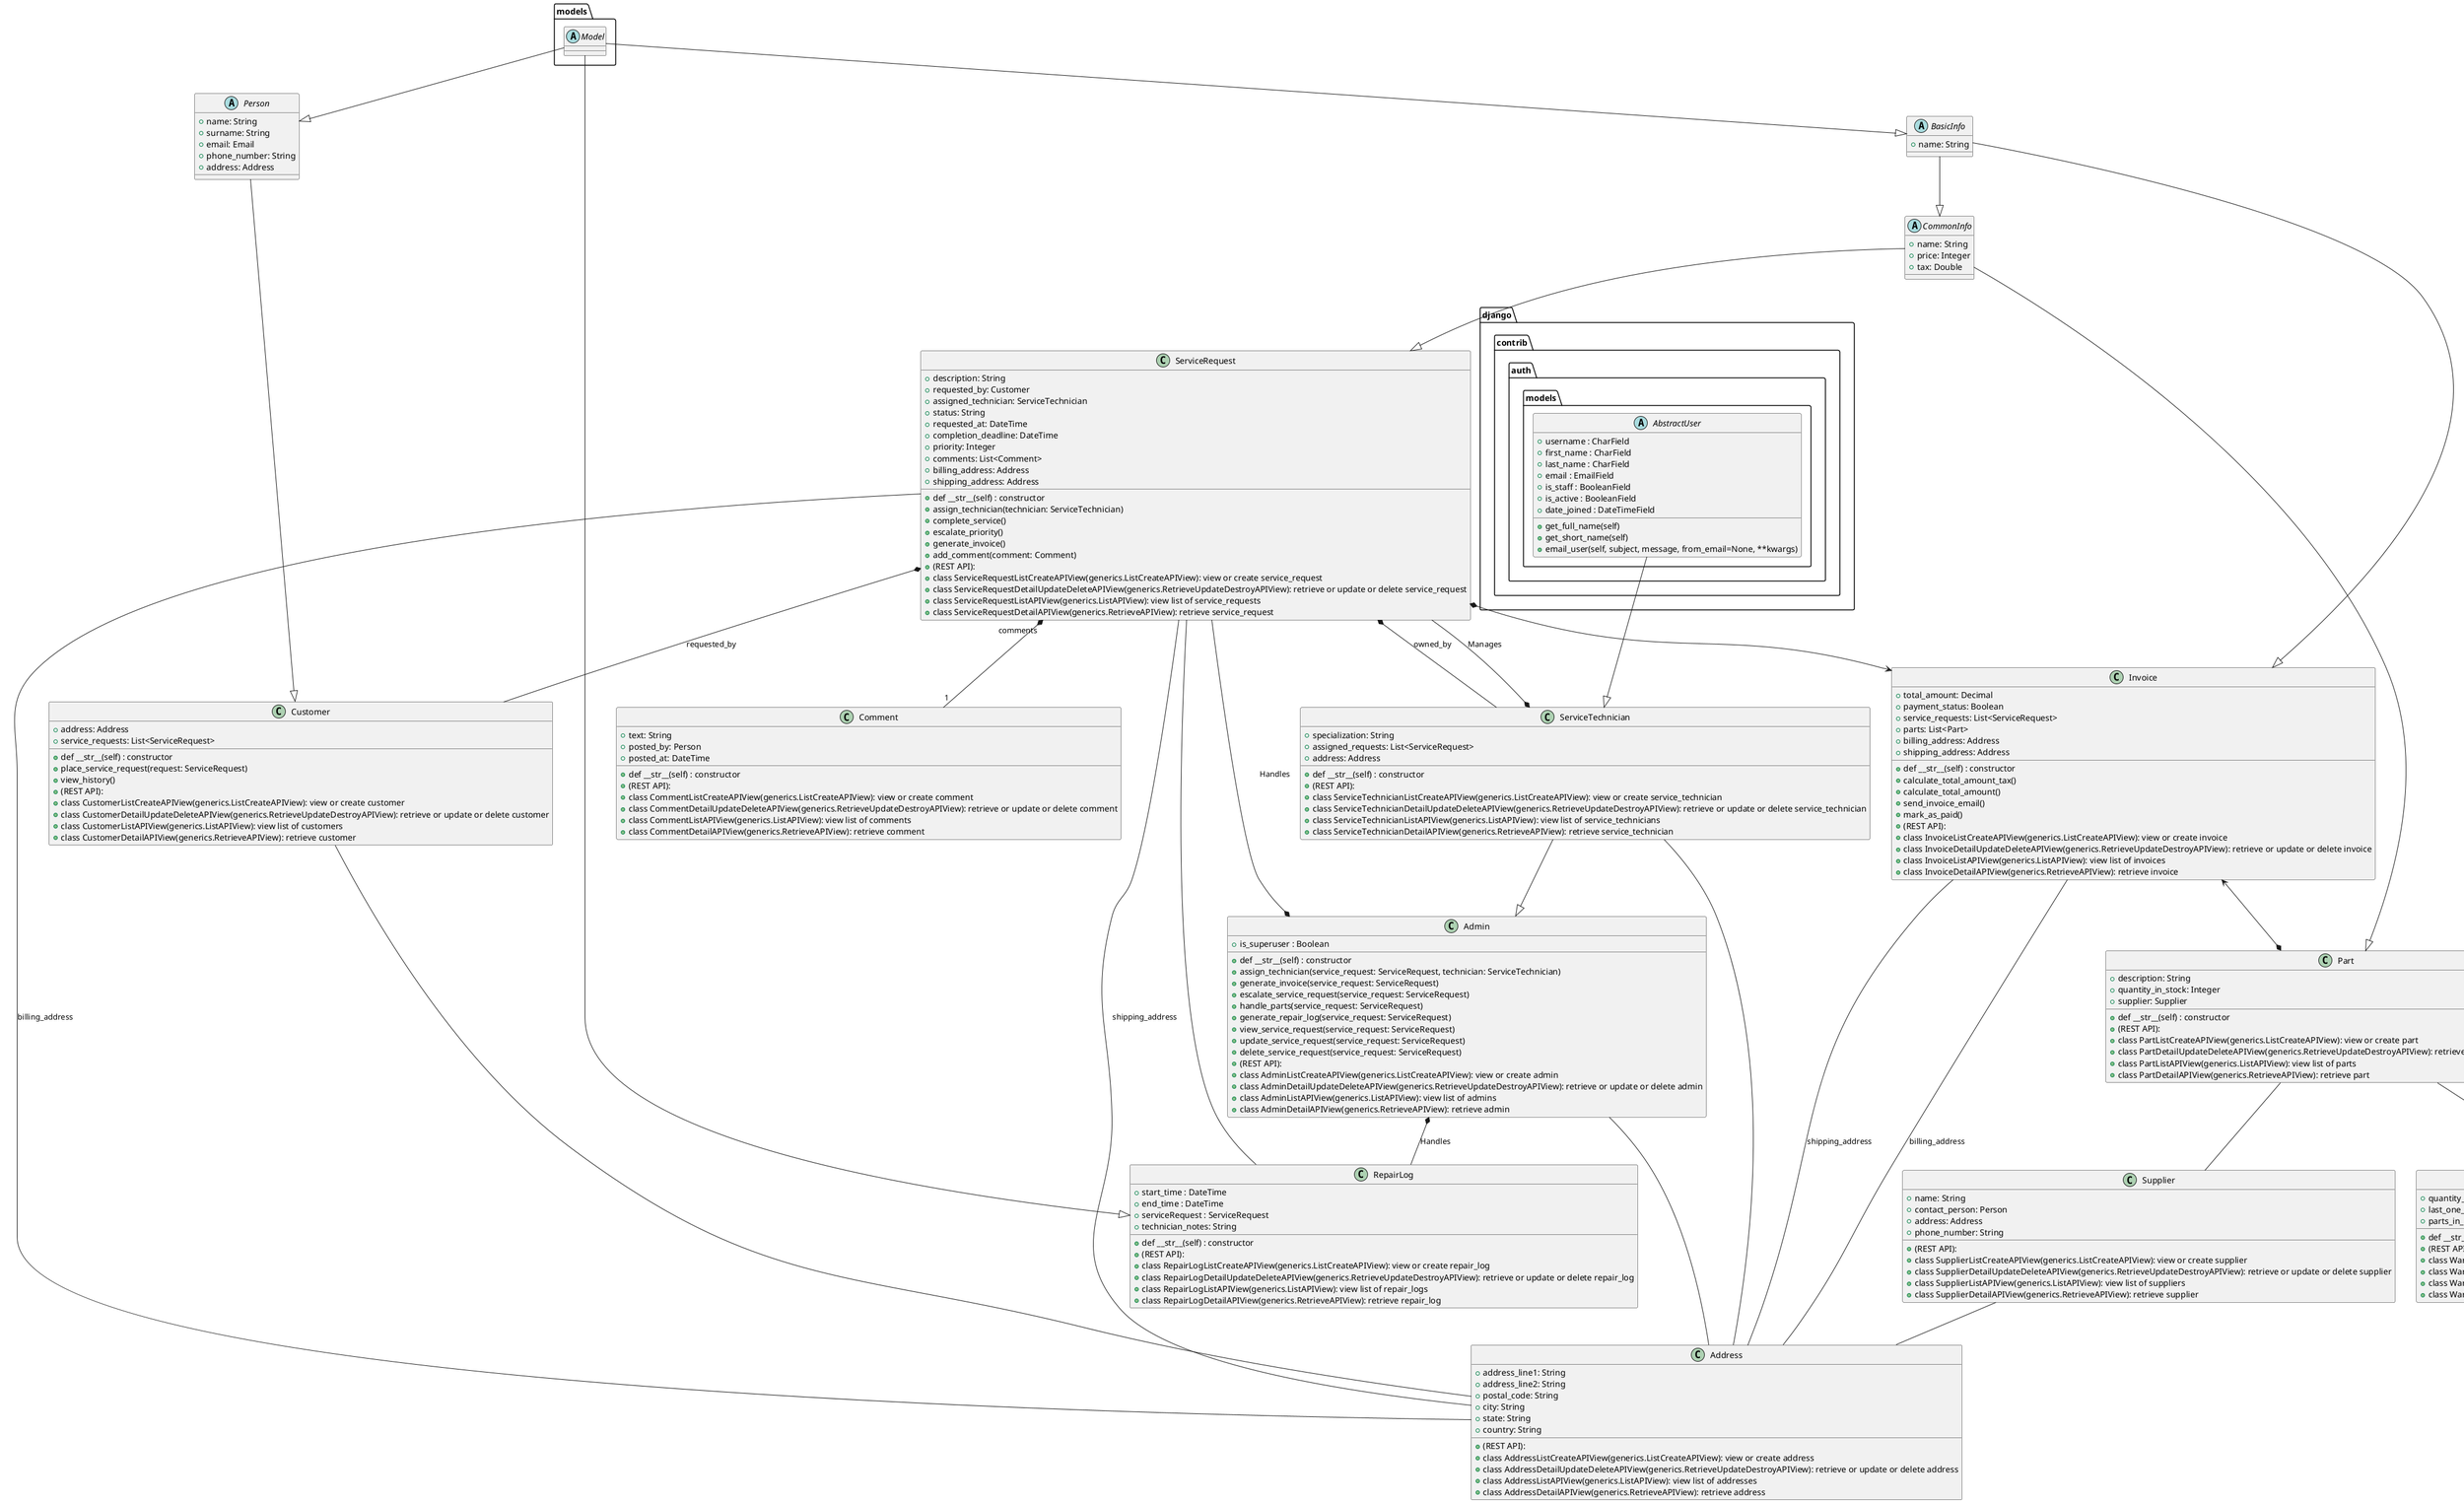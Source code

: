 @startuml

abstract class models.Model {
}

abstract class BasicInfo {
  + name: String
}
abstract class django.contrib.auth.models.AbstractUser{

    +username : CharField
    +first_name : CharField
    +last_name : CharField
    +email : EmailField
    +is_staff : BooleanField
    +is_active : BooleanField
    +date_joined : DateTimeField
    +get_full_name(self)
    +get_short_name(self)
    +email_user(self, subject, message, from_email=None, **kwargs)
}
abstract class CommonInfo {
  + name: String
  + price: Integer
  + tax: Double
}

abstract class Person {
  + name: String
  + surname: String
  + email: Email
  + phone_number: String
  + address: Address
}

class ServiceRequest {
  + description: String
  + requested_by: Customer
  + assigned_technician: ServiceTechnician
  + status: String
  + requested_at: DateTime
  + completion_deadline: DateTime
  + priority: Integer
  + comments: List<Comment>
  + billing_address: Address
  + shipping_address: Address
  + def __str__(self) : constructor
  + assign_technician(technician: ServiceTechnician)
  + complete_service()
  + escalate_priority()
  + generate_invoice()
  + add_comment(comment: Comment)
  + (REST API):
  + class ServiceRequestListCreateAPIView(generics.ListCreateAPIView): view or create service_request
  + class ServiceRequestDetailUpdateDeleteAPIView(generics.RetrieveUpdateDestroyAPIView): retrieve or update or delete service_request
  + class ServiceRequestListAPIView(generics.ListAPIView): view list of service_requests
  + class ServiceRequestDetailAPIView(generics.RetrieveAPIView): retrieve service_request
}

class Comment {
  + text: String
  + posted_by: Person
  + posted_at: DateTime
  + def __str__(self) : constructor
  + (REST API):
  + class CommentListCreateAPIView(generics.ListCreateAPIView): view or create comment
  + class CommentDetailUpdateDeleteAPIView(generics.RetrieveUpdateDestroyAPIView): retrieve or update or delete comment
  + class CommentListAPIView(generics.ListAPIView): view list of comments
  + class CommentDetailAPIView(generics.RetrieveAPIView): retrieve comment
}

class Invoice {
  + total_amount: Decimal
  + payment_status: Boolean
  + service_requests: List<ServiceRequest>
  + parts: List<Part>
  + billing_address: Address
  + shipping_address: Address
  + def __str__(self) : constructor
  + calculate_total_amount_tax()
  + calculate_total_amount()
  + send_invoice_email()
  + mark_as_paid()
  + (REST API):
  + class InvoiceListCreateAPIView(generics.ListCreateAPIView): view or create invoice
  + class InvoiceDetailUpdateDeleteAPIView(generics.RetrieveUpdateDestroyAPIView): retrieve or update or delete invoice
  + class InvoiceListAPIView(generics.ListAPIView): view list of invoices
  + class InvoiceDetailAPIView(generics.RetrieveAPIView): retrieve invoice
}

class Part {
  + description: String
  + quantity_in_stock: Integer
  + supplier: Supplier
  + def __str__(self) : constructor
  + (REST API):
  + class PartListCreateAPIView(generics.ListCreateAPIView): view or create part
  + class PartDetailUpdateDeleteAPIView(generics.RetrieveUpdateDestroyAPIView): retrieve or update or delete part
  + class PartListAPIView(generics.ListAPIView): view list of parts
  + class PartDetailAPIView(generics.RetrieveAPIView): retrieve part
}

class Supplier {
  + name: String
  + contact_person: Person
  + address: Address
  + phone_number: String
  + (REST API):
  + class SupplierListCreateAPIView(generics.ListCreateAPIView): view or create supplier
  + class SupplierDetailUpdateDeleteAPIView(generics.RetrieveUpdateDestroyAPIView): retrieve or update or delete supplier
  + class SupplierListAPIView(generics.ListAPIView): view list of suppliers
  + class SupplierDetailAPIView(generics.RetrieveAPIView): retrieve supplier
}

class ServiceTechnician {
  + specialization: String
  + assigned_requests: List<ServiceRequest>
  + address: Address
  + def __str__(self) : constructor
  + (REST API):
  + class ServiceTechnicianListCreateAPIView(generics.ListCreateAPIView): view or create service_technician
  + class ServiceTechnicianDetailUpdateDeleteAPIView(generics.RetrieveUpdateDestroyAPIView): retrieve or update or delete service_technician
  + class ServiceTechnicianListAPIView(generics.ListAPIView): view list of service_technicians
  + class ServiceTechnicianDetailAPIView(generics.RetrieveAPIView): retrieve service_technician
}

class Customer {
  + address: Address
  + service_requests: List<ServiceRequest>
  + def __str__(self) : constructor
  + place_service_request(request: ServiceRequest)
  + view_history()
  + (REST API):
  + class CustomerListCreateAPIView(generics.ListCreateAPIView): view or create customer
  + class CustomerDetailUpdateDeleteAPIView(generics.RetrieveUpdateDestroyAPIView): retrieve or update or delete customer
  + class CustomerListAPIView(generics.ListAPIView): view list of customers
  + class CustomerDetailAPIView(generics.RetrieveAPIView): retrieve customer
}

class Admin {
  +is_superuser : Boolean
  + def __str__(self) : constructor
  + assign_technician(service_request: ServiceRequest, technician: ServiceTechnician)
  + generate_invoice(service_request: ServiceRequest)
  + escalate_service_request(service_request: ServiceRequest)
  + handle_parts(service_request: ServiceRequest)
  + generate_repair_log(service_request: ServiceRequest)
  + view_service_request(service_request: ServiceRequest)
  + update_service_request(service_request: ServiceRequest)
  + delete_service_request(service_request: ServiceRequest)
  + (REST API):
  + class AdminListCreateAPIView(generics.ListCreateAPIView): view or create admin
  + class AdminDetailUpdateDeleteAPIView(generics.RetrieveUpdateDestroyAPIView): retrieve or update or delete admin
  + class AdminListAPIView(generics.ListAPIView): view list of admins
  + class AdminDetailAPIView(generics.RetrieveAPIView): retrieve admin
}

class RepairLog {
  + start_time : DateTime
  + end_time : DateTime
  + serviceRequest : ServiceRequest
  + technician_notes: String
  + def __str__(self) : constructor
  + (REST API):
  + class RepairLogListCreateAPIView(generics.ListCreateAPIView): view or create repair_log
  + class RepairLogDetailUpdateDeleteAPIView(generics.RetrieveUpdateDestroyAPIView): retrieve or update or delete repair_log
  + class RepairLogListAPIView(generics.ListAPIView): view list of repair_logs
  + class RepairLogDetailAPIView(generics.RetrieveAPIView): retrieve repair_log
}

class Warehouse {
  + quantity_to_order : Integer
  + last_one_order : DateTime
  + parts_in_stock: List<Part>
  + def __str__(self) : constructor
  + (REST API):
  + class WarehouseListCreateAPIView(generics.ListCreateAPIView): view or create warehouse
  + class WarehouseDetailUpdateDeleteAPIView(generics.RetrieveUpdateDestroyAPIView): retrieve or update or delete warehouse
  + class WarehouseListAPIView(generics.ListAPIView): view list of warehouses
  + class WarehouseDetailAPIView(generics.RetrieveAPIView): retrieve warehouse
}

class Address {
  + address_line1: String
  + address_line2: String
  + postal_code: String
  + city: String
  + state: String
  + country: String
  + (REST API):
  + class AddressListCreateAPIView(generics.ListCreateAPIView): view or create address
  + class AddressDetailUpdateDeleteAPIView(generics.RetrieveUpdateDestroyAPIView): retrieve or update or delete address
  + class AddressListAPIView(generics.ListAPIView): view list of addresses
  + class AddressDetailAPIView(generics.RetrieveAPIView): retrieve address
}

models.Model --|> BasicInfo
BasicInfo --|> CommonInfo
models.Model --|> Person
models.Model --|> RepairLog
CommonInfo --|>  ServiceRequest
CommonInfo --|> Part

BasicInfo --|> Invoice
ServiceRequest *--> Invoice
ServiceRequest *-- Customer : requested_by
ServiceRequest *-- ServiceTechnician : owned_by
Invoice <--* Part
Part -- Supplier
django.contrib.auth.models.AbstractUser --|> ServiceTechnician
Person --|> Customer
ServiceRequest -- RepairLog
Part --|> Warehouse
ServiceRequest "comments" *-- "1" Comment
ServiceTechnician --|> Admin 
Admin *-- ServiceRequest : Handles
Admin *-- RepairLog : Handles
ServiceTechnician *-- ServiceRequest : Manages
Customer -- Address
Admin -- Address
ServiceTechnician -- Address
Supplier -- Address
ServiceRequest -- Address : billing_address
ServiceRequest -- Address : shipping_address
Invoice -- Address : billing_address
Invoice -- Address : shipping_address

@enduml
